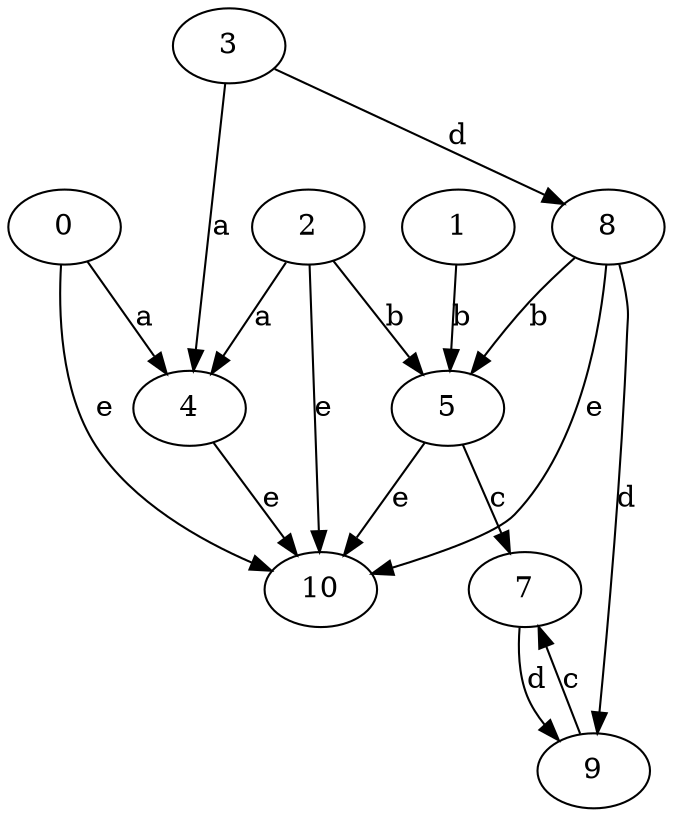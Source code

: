 strict digraph  {
0;
2;
3;
4;
5;
1;
7;
8;
9;
10;
0 -> 4  [label=a];
0 -> 10  [label=e];
2 -> 4  [label=a];
2 -> 5  [label=b];
2 -> 10  [label=e];
3 -> 4  [label=a];
3 -> 8  [label=d];
4 -> 10  [label=e];
5 -> 7  [label=c];
5 -> 10  [label=e];
1 -> 5  [label=b];
7 -> 9  [label=d];
8 -> 5  [label=b];
8 -> 9  [label=d];
8 -> 10  [label=e];
9 -> 7  [label=c];
}
